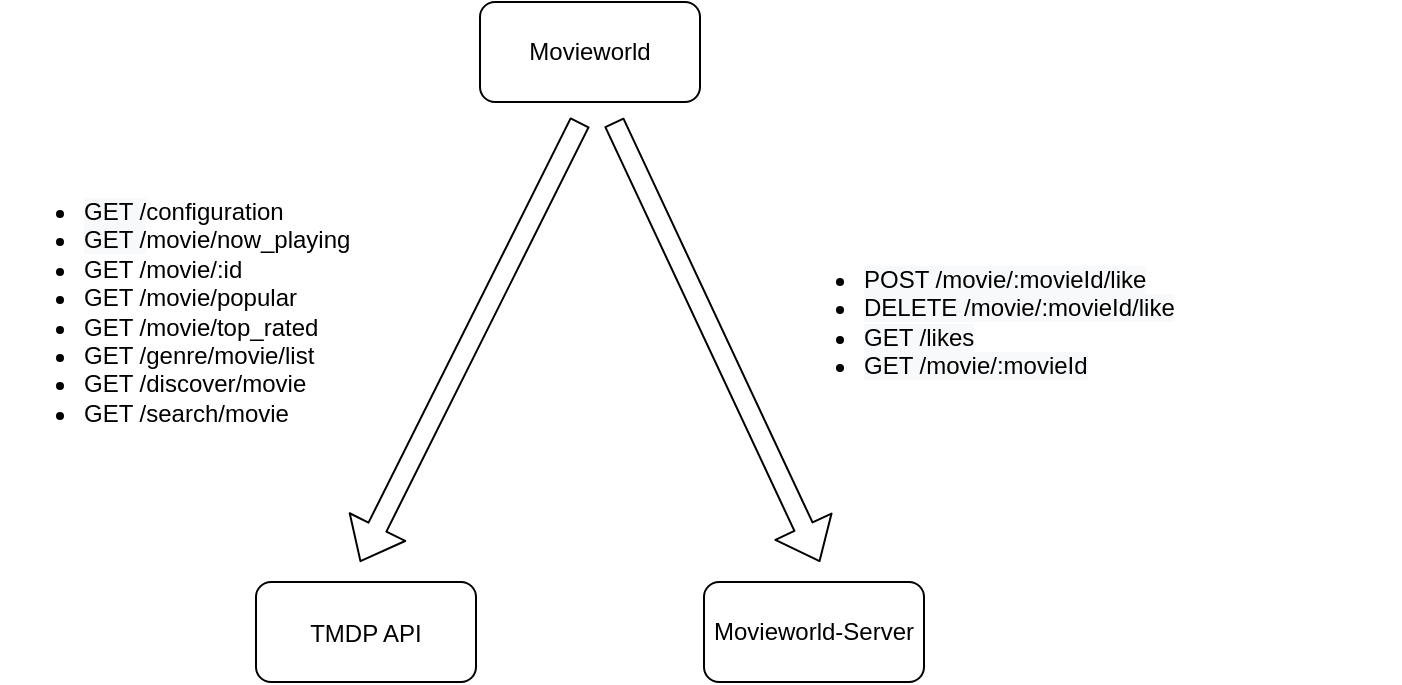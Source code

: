 <mxfile>
    <diagram id="kjaAdO7Afj4jtU5VhluR" name="Page-1">
        <mxGraphModel dx="819" dy="694" grid="1" gridSize="10" guides="1" tooltips="1" connect="1" arrows="1" fold="1" page="1" pageScale="1" pageWidth="827" pageHeight="1169" background="#ffffff" math="0" shadow="0">
            <root>
                <mxCell id="0"/>
                <mxCell id="1" parent="0"/>
                <mxCell id="3" value="TMDP API" style="rounded=1;labelBackgroundColor=#ffffff;" vertex="1" parent="1">
                    <mxGeometry x="188" y="370" width="110" height="50" as="geometry"/>
                </mxCell>
                <mxCell id="5" value="Movieworld" style="rounded=1;whiteSpace=wrap;html=1;labelBackgroundColor=#ffffff;fontColor=#000000;" vertex="1" parent="1">
                    <mxGeometry x="300" y="80" width="110" height="50" as="geometry"/>
                </mxCell>
                <mxCell id="6" value="Movieworld-Server" style="rounded=1;whiteSpace=wrap;html=1;labelBackgroundColor=#ffffff;fontColor=#000000;" vertex="1" parent="1">
                    <mxGeometry x="412" y="370" width="110" height="50" as="geometry"/>
                </mxCell>
                <mxCell id="7" value="" style="shape=flexArrow;endArrow=classic;html=1;fontColor=#000000;" edge="1" parent="1">
                    <mxGeometry width="50" height="50" relative="1" as="geometry">
                        <mxPoint x="367" y="140" as="sourcePoint"/>
                        <mxPoint x="470" y="360" as="targetPoint"/>
                    </mxGeometry>
                </mxCell>
                <mxCell id="8" value="" style="shape=flexArrow;endArrow=classic;html=1;fontColor=#000000;" edge="1" parent="1">
                    <mxGeometry width="50" height="50" relative="1" as="geometry">
                        <mxPoint x="350" y="140" as="sourcePoint"/>
                        <mxPoint x="240" y="360" as="targetPoint"/>
                    </mxGeometry>
                </mxCell>
                <mxCell id="12" value="&lt;br&gt;&lt;br&gt;&lt;br&gt;" style="text;strokeColor=none;fillColor=none;verticalAlign=middle;overflow=hidden;labelBackgroundColor=none;html=1;align=left;" vertex="1" parent="1">
                    <mxGeometry x="470" y="140" width="290" height="130" as="geometry"/>
                </mxCell>
                <mxCell id="13" value="&lt;ul&gt;&lt;li&gt;&lt;span style=&quot;background-color: rgb(248 , 249 , 250)&quot;&gt;GET /&lt;/span&gt;configuration&lt;/li&gt;&lt;li&gt;&lt;span style=&quot;background-color: rgb(248 , 249 , 250)&quot;&gt;GET /&lt;/span&gt;movie/now_playing&lt;/li&gt;&lt;li&gt;GET /movie/:id&lt;/li&gt;&lt;li&gt;GET /movie/popular&lt;/li&gt;&lt;li&gt;GET /movie/top_rated&lt;/li&gt;&lt;li&gt;GET /genre/movie/list&lt;/li&gt;&lt;li&gt;GET /discover/movie&lt;/li&gt;&lt;li&gt;GET /search/movie&lt;/li&gt;&lt;/ul&gt;" style="text;strokeColor=none;fillColor=none;html=1;whiteSpace=wrap;verticalAlign=middle;overflow=hidden;labelBackgroundColor=#ffffff;fontColor=#000000;" vertex="1" parent="1">
                    <mxGeometry x="60" y="140" width="200" height="190" as="geometry"/>
                </mxCell>
                <mxCell id="14" value="&lt;ul&gt;&lt;li&gt;&lt;span style=&quot;background-color: rgb(248 , 249 , 250)&quot;&gt;POST /movie/:movieId/like&lt;/span&gt;&lt;br&gt;&lt;/li&gt;&lt;li&gt;&lt;span style=&quot;background-color: rgb(248 , 249 , 250)&quot;&gt;DELETE /movie/:movieId/like&lt;/span&gt;&lt;br&gt;&lt;/li&gt;&lt;li&gt;&lt;span style=&quot;background-color: rgb(248 , 249 , 250)&quot;&gt;GET /likes&lt;/span&gt;&lt;br&gt;&lt;/li&gt;&lt;li&gt;&lt;span style=&quot;background-color: rgb(248 , 249 , 250)&quot;&gt;GET /movie/:movieId&lt;br&gt;&lt;/span&gt;&lt;/li&gt;&lt;/ul&gt;" style="text;strokeColor=none;fillColor=none;html=1;whiteSpace=wrap;verticalAlign=middle;overflow=hidden;labelBackgroundColor=#ffffff;fontColor=#000000;" vertex="1" parent="1">
                    <mxGeometry x="450" y="190" width="200" height="100" as="geometry"/>
                </mxCell>
            </root>
        </mxGraphModel>
    </diagram>
</mxfile>